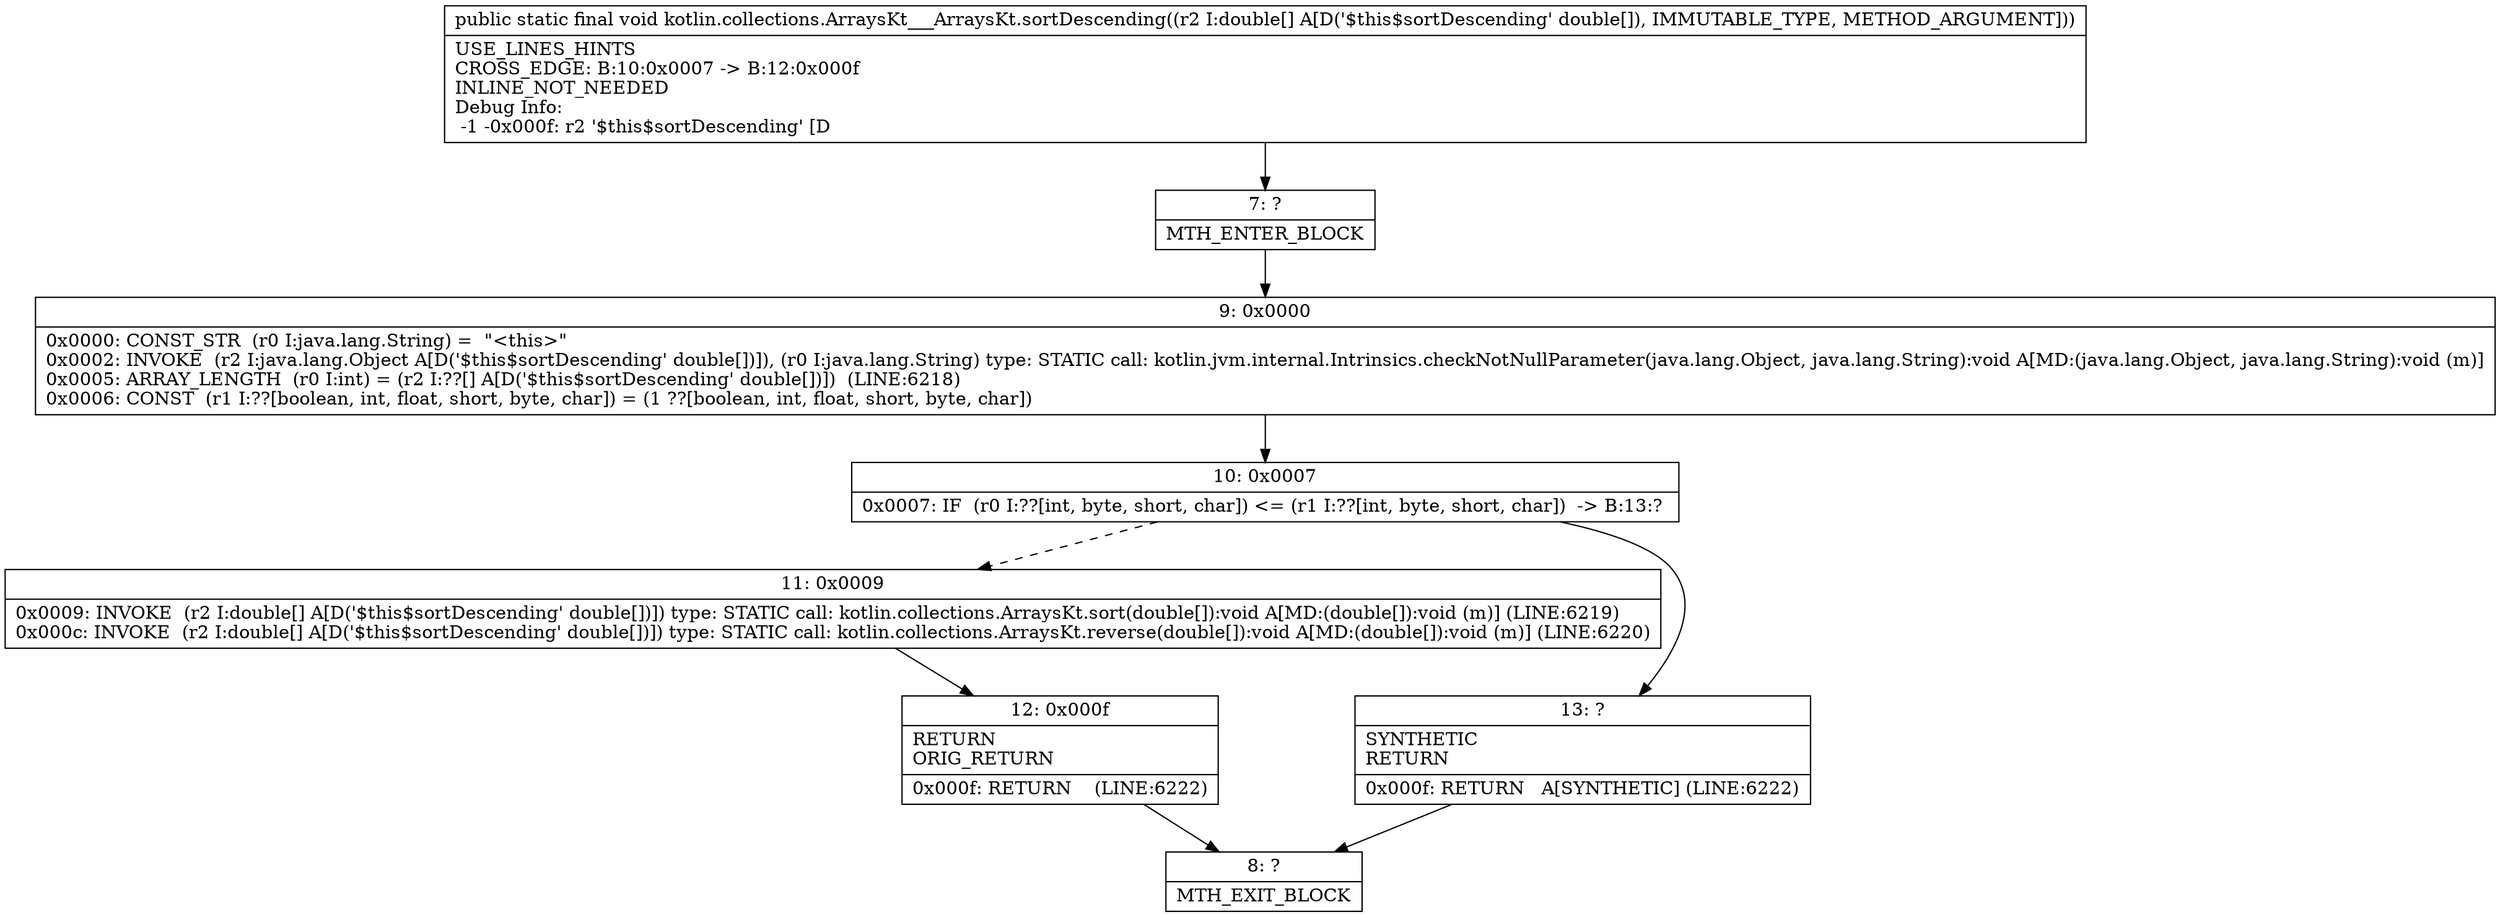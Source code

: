 digraph "CFG forkotlin.collections.ArraysKt___ArraysKt.sortDescending([D)V" {
Node_7 [shape=record,label="{7\:\ ?|MTH_ENTER_BLOCK\l}"];
Node_9 [shape=record,label="{9\:\ 0x0000|0x0000: CONST_STR  (r0 I:java.lang.String) =  \"\<this\>\" \l0x0002: INVOKE  (r2 I:java.lang.Object A[D('$this$sortDescending' double[])]), (r0 I:java.lang.String) type: STATIC call: kotlin.jvm.internal.Intrinsics.checkNotNullParameter(java.lang.Object, java.lang.String):void A[MD:(java.lang.Object, java.lang.String):void (m)]\l0x0005: ARRAY_LENGTH  (r0 I:int) = (r2 I:??[] A[D('$this$sortDescending' double[])])  (LINE:6218)\l0x0006: CONST  (r1 I:??[boolean, int, float, short, byte, char]) = (1 ??[boolean, int, float, short, byte, char]) \l}"];
Node_10 [shape=record,label="{10\:\ 0x0007|0x0007: IF  (r0 I:??[int, byte, short, char]) \<= (r1 I:??[int, byte, short, char])  \-\> B:13:? \l}"];
Node_11 [shape=record,label="{11\:\ 0x0009|0x0009: INVOKE  (r2 I:double[] A[D('$this$sortDescending' double[])]) type: STATIC call: kotlin.collections.ArraysKt.sort(double[]):void A[MD:(double[]):void (m)] (LINE:6219)\l0x000c: INVOKE  (r2 I:double[] A[D('$this$sortDescending' double[])]) type: STATIC call: kotlin.collections.ArraysKt.reverse(double[]):void A[MD:(double[]):void (m)] (LINE:6220)\l}"];
Node_12 [shape=record,label="{12\:\ 0x000f|RETURN\lORIG_RETURN\l|0x000f: RETURN    (LINE:6222)\l}"];
Node_8 [shape=record,label="{8\:\ ?|MTH_EXIT_BLOCK\l}"];
Node_13 [shape=record,label="{13\:\ ?|SYNTHETIC\lRETURN\l|0x000f: RETURN   A[SYNTHETIC] (LINE:6222)\l}"];
MethodNode[shape=record,label="{public static final void kotlin.collections.ArraysKt___ArraysKt.sortDescending((r2 I:double[] A[D('$this$sortDescending' double[]), IMMUTABLE_TYPE, METHOD_ARGUMENT]))  | USE_LINES_HINTS\lCROSS_EDGE: B:10:0x0007 \-\> B:12:0x000f\lINLINE_NOT_NEEDED\lDebug Info:\l  \-1 \-0x000f: r2 '$this$sortDescending' [D\l}"];
MethodNode -> Node_7;Node_7 -> Node_9;
Node_9 -> Node_10;
Node_10 -> Node_11[style=dashed];
Node_10 -> Node_13;
Node_11 -> Node_12;
Node_12 -> Node_8;
Node_13 -> Node_8;
}

